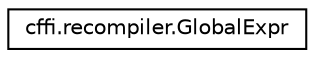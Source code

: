 digraph "Graphical Class Hierarchy"
{
 // LATEX_PDF_SIZE
  edge [fontname="Helvetica",fontsize="10",labelfontname="Helvetica",labelfontsize="10"];
  node [fontname="Helvetica",fontsize="10",shape=record];
  rankdir="LR";
  Node0 [label="cffi.recompiler.GlobalExpr",height=0.2,width=0.4,color="black", fillcolor="white", style="filled",URL="$classcffi_1_1recompiler_1_1GlobalExpr.html",tooltip=" "];
}
